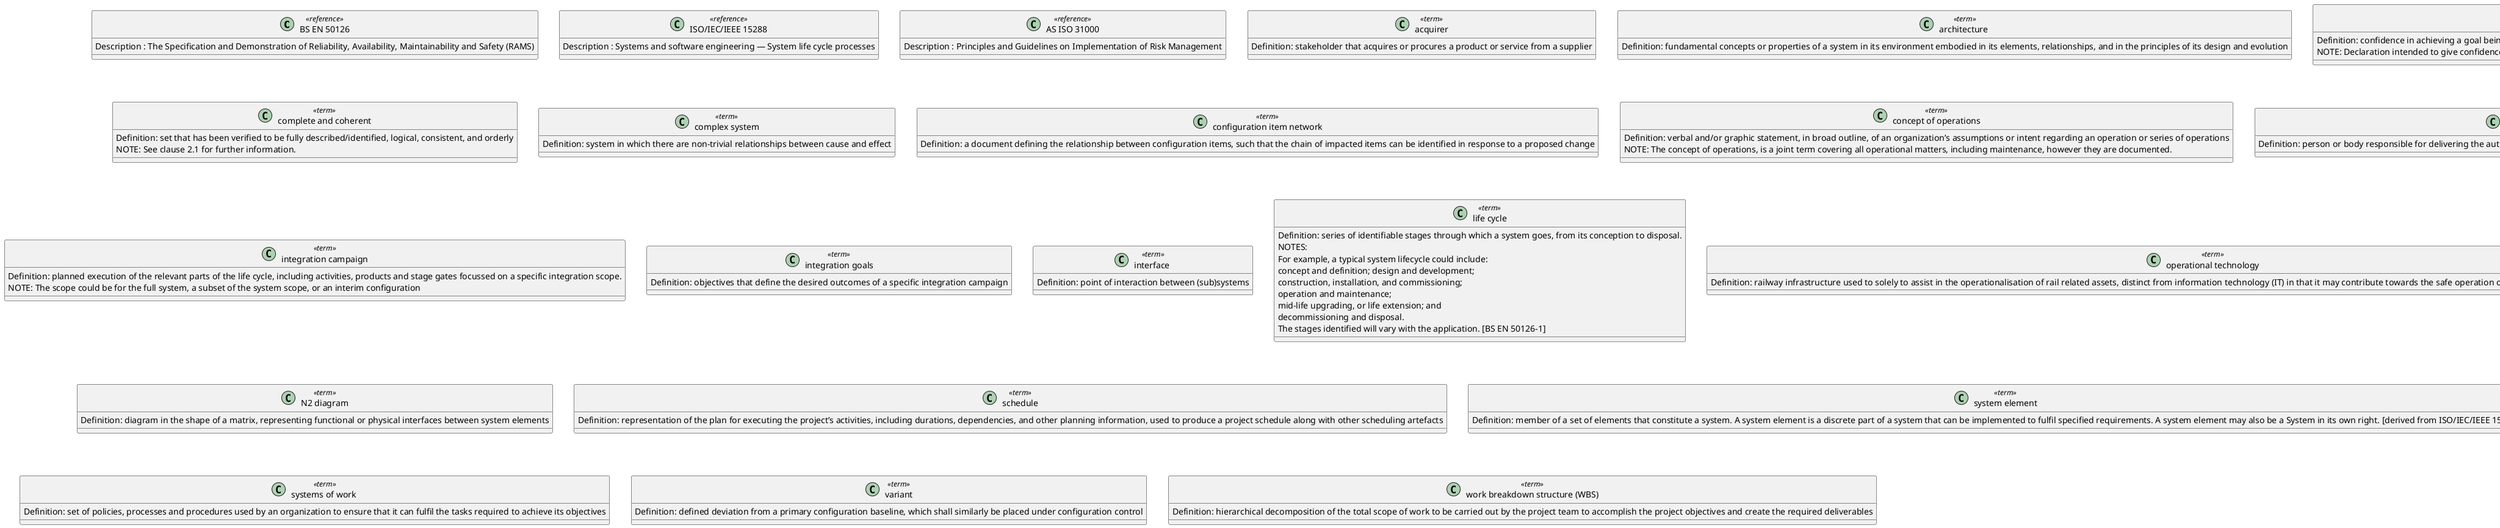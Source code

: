 @startuml
'title AS7473 entities definition
'!includesub https://github.com/johnwelford/standardsModel/raw/main/metamodel.puml!style

class 50126 as "BS EN 50126" << reference >>{
{field} Description : The Specification and Demonstration of Reliability, Availability, Maintainability and Safety (RAMS)
}
class 15288 as "ISO/IEC/IEEE 15288" << reference >>{
{field} Description : Systems and software engineering — System life cycle processes
}
class 31000 as "AS ISO 31000" << reference >>{
{field} Description : Principles and Guidelines on Implementation of Risk Management
}

class acquirer as "acquirer" << term >>{
{field} Definition: stakeholder that acquires or procures a product or service from a supplier 
}

class architecture as "architecture " << term >>{
{field} Definition: fundamental concepts or properties of a system in its environment embodied in its elements, relationships, and in the principles of its design and evolution
}

class assurance as "assurance " << term >>{
{field} Definition: confidence in achieving a goal being pursued
NOTE: Declaration intended to give confidence. Achieved through planning a systematic set of activities that demonstrate systems engineering processes and products conform with their requirements. [BS EN 50126-1]
}

class complete as "complete and coherent" << term >>{
{field} Definition: set that has been verified to be fully described/identified, logical, consistent, and orderly
NOTE: See clause 2.1 for further information.
}

class complex as "complex system" << term >>{
{field} Definition: system in which there are non-trivial relationships between cause and effect
}

class configurationitemnetwork as "configuration item network" << term >>{
{field} Definition: a document defining the relationship between configuration items, such that the chain of impacted items can be identified in response to a proposed change
}

class conops as "concept of operations" << term >>{
{field} Definition: verbal and/or graphic statement, in broad outline, of an organization’s assumptions or intent regarding an operation or series of operations
NOTE: The concept of operations, is a joint term covering all operational matters, including maintenance, however they are documented.
}

class designauthority as "design authority" << term >>{
{field} Definition: person or body responsible for delivering the authorisation for technical decisions, change, and the operation of the system
}

class gate as "gate" << term >>{
{field} Definition: hold-point at the end of a stage that is released upon demonstrated successful completion of the stage
}

class campaign as "integration campaign" << term >>{
{field} Definition: planned execution of the relevant parts of the life cycle, including activities, products and stage gates focussed on a specific integration scope.
NOTE: The scope could be for the full system, a subset of the system scope, or an interim configuration
}

class integrationgoals as "integration goals" << term >>{
{field} Definition: objectives that define the desired outcomes of a specific integration campaign
}

class interface as "interface " << term >>{
{field} Definition: point of interaction between (sub)systems
}

class lifecycle as "life cycle" << term >>{
{field} Definition: series of identifiable stages through which a system goes, from its conception to disposal.
NOTES:
For example, a typical system lifecycle could include:
concept and definition; design and development;
construction, installation, and commissioning;
operation and maintenance;
mid-life upgrading, or life extension; and
decommissioning and disposal.
The stages identified will vary with the application. [BS EN 50126-1]
}

class OT as "operational technology" << term >>{
{field} Definition: railway infrastructure used to solely to assist in the operationalisation of rail related assets, distinct from information technology (IT) in that it may contribute towards the safe operation of a railway and is treated as an engineered asset
}

class OBS as "organizational breakdown structure (OBS)" << term >>{
{field} Definition: hierarchical representation of the project organization, which illustrates the relationship between project activities and the organizational units that will perform those activities
}

class N2 as "N2 diagram" << term >>{
{field} Definition: diagram in the shape of a matrix, representing functional or physical interfaces between system elements
}

class schedule as "schedule" << term >>{
{field} Definition: representation of the plan for executing the project’s activities, including durations, dependencies, and other planning information, used to produce a project schedule along with other scheduling artefacts
}

class element as "system element" << term >>{
{field} Definition: member of a set of elements that constitute a system. A system element is a discrete part of a system that can be implemented to fulfil specified requirements. A system element may also be a System in its own right. [derived from ISO/IEC/IEEE 15288]
}

class systemsintegrator as "systems integrator" << term >>{
{field} Definition: party responsible for integrating the subsystems/elements that make up the system of interest.
}

class SoI as "system of interest (SoI)" << term >>{
{field} Definition: system whose life cycle is under consideration in the context of this Standard.
}

class SoS as "system of systems" << term >>{
{field} Definition: set of systems or system elements that interact to provide a unique capability that none of the constituent systems can accomplish on its own.
Note: Systems elements can be necessary to facilitate the interaction of the constituent systems in the system of systems” (ISO/IEC/IEEE 21839)
}

class systemsofwork as "systems of work " << term >>{
{field} Definition: set of policies, processes and procedures used by an organization to ensure that it can fulfil the tasks required to achieve its objectives
}

class variant as "variant" << term >>{
{field} Definition: defined deviation from a primary configuration baseline, which shall similarly be placed under configuration control
}

class WBS as "work breakdown structure (WBS)" << term >>{
{field} Definition: hierarchical decomposition of the total scope of work to be carried out by the project team to accomplish the project objectives and create the required deliverables
}

@enduml
